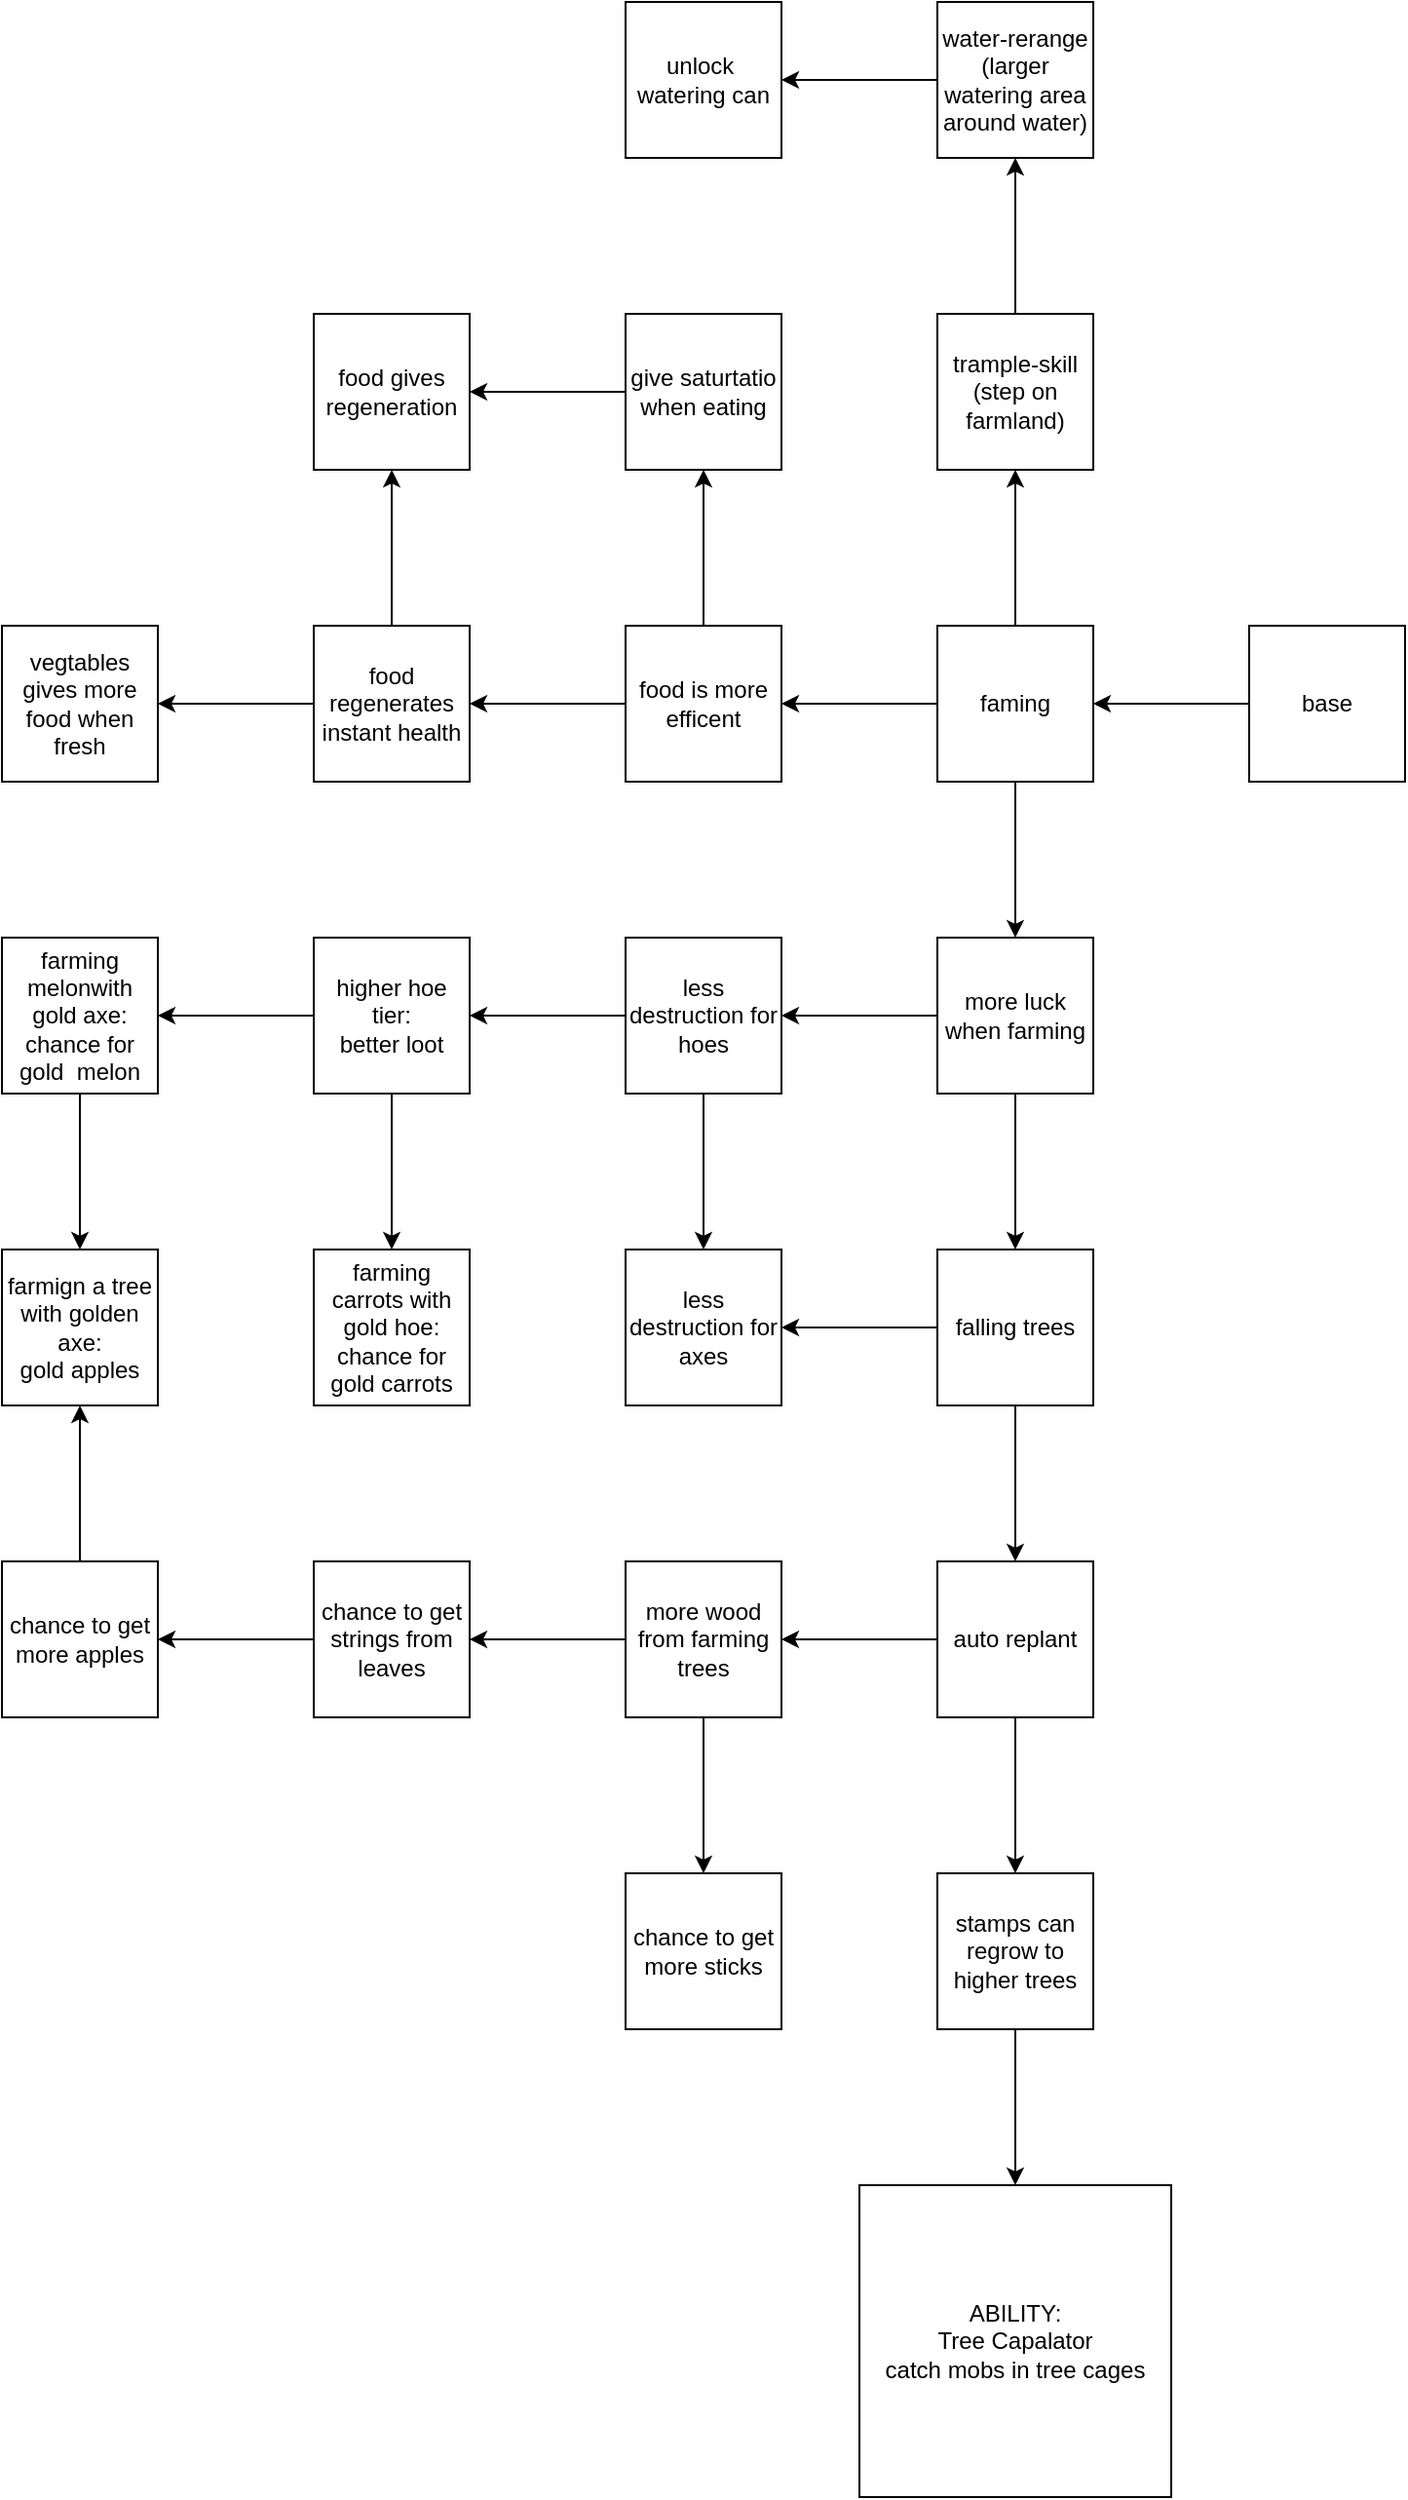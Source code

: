 <mxfile version="20.5.3" type="embed"><diagram id="23iRSUPoRavnBvh4doch" name="Page-1"><mxGraphModel dx="1402" dy="1741" grid="1" gridSize="10" guides="1" tooltips="1" connect="1" arrows="1" fold="1" page="1" pageScale="1" pageWidth="827" pageHeight="1169" math="0" shadow="0"><root><mxCell id="0"/><mxCell id="1" parent="0"/><mxCell id="4" style="edgeStyle=orthogonalEdgeStyle;rounded=0;orthogonalLoop=1;jettySize=auto;html=1;entryX=1;entryY=0.5;entryDx=0;entryDy=0;" parent="1" source="2" target="3" edge="1"><mxGeometry relative="1" as="geometry"/></mxCell><mxCell id="2" value="base" style="rounded=0;whiteSpace=wrap;html=1;" parent="1" vertex="1"><mxGeometry x="240" y="160" width="80" height="80" as="geometry"/></mxCell><mxCell id="6" style="edgeStyle=orthogonalEdgeStyle;rounded=0;orthogonalLoop=1;jettySize=auto;html=1;entryX=1;entryY=0.5;entryDx=0;entryDy=0;" parent="1" source="3" target="5" edge="1"><mxGeometry relative="1" as="geometry"/></mxCell><mxCell id="8" style="edgeStyle=orthogonalEdgeStyle;rounded=0;orthogonalLoop=1;jettySize=auto;html=1;entryX=0.5;entryY=1;entryDx=0;entryDy=0;" parent="1" source="3" target="7" edge="1"><mxGeometry relative="1" as="geometry"/></mxCell><mxCell id="14" style="edgeStyle=orthogonalEdgeStyle;rounded=0;orthogonalLoop=1;jettySize=auto;html=1;" parent="1" source="3" target="13" edge="1"><mxGeometry relative="1" as="geometry"/></mxCell><mxCell id="3" value="faming" style="rounded=0;whiteSpace=wrap;html=1;" parent="1" vertex="1"><mxGeometry x="80" y="160" width="80" height="80" as="geometry"/></mxCell><mxCell id="52" style="edgeStyle=orthogonalEdgeStyle;rounded=0;orthogonalLoop=1;jettySize=auto;html=1;" edge="1" parent="1" source="5" target="51"><mxGeometry relative="1" as="geometry"/></mxCell><mxCell id="55" style="edgeStyle=orthogonalEdgeStyle;rounded=0;orthogonalLoop=1;jettySize=auto;html=1;entryX=0.5;entryY=1;entryDx=0;entryDy=0;" edge="1" parent="1" source="5" target="53"><mxGeometry relative="1" as="geometry"/></mxCell><mxCell id="5" value="food is more efficent" style="rounded=0;whiteSpace=wrap;html=1;" parent="1" vertex="1"><mxGeometry x="-80" y="160" width="80" height="80" as="geometry"/></mxCell><mxCell id="10" style="edgeStyle=orthogonalEdgeStyle;rounded=0;orthogonalLoop=1;jettySize=auto;html=1;" parent="1" source="7" target="9" edge="1"><mxGeometry relative="1" as="geometry"/></mxCell><mxCell id="7" value="trample-skill&lt;br&gt;(step on farmland)" style="rounded=0;whiteSpace=wrap;html=1;" parent="1" vertex="1"><mxGeometry x="80" width="80" height="80" as="geometry"/></mxCell><mxCell id="12" style="edgeStyle=orthogonalEdgeStyle;rounded=0;orthogonalLoop=1;jettySize=auto;html=1;" parent="1" source="9" target="11" edge="1"><mxGeometry relative="1" as="geometry"/></mxCell><mxCell id="9" value="water-rerange&lt;br&gt;(larger watering area around water)" style="rounded=0;whiteSpace=wrap;html=1;" parent="1" vertex="1"><mxGeometry x="80" y="-160" width="80" height="80" as="geometry"/></mxCell><mxCell id="11" value="unlock&amp;nbsp;&lt;br&gt;watering can" style="rounded=0;whiteSpace=wrap;html=1;" parent="1" vertex="1"><mxGeometry x="-80" y="-160" width="80" height="80" as="geometry"/></mxCell><mxCell id="16" style="edgeStyle=orthogonalEdgeStyle;rounded=0;orthogonalLoop=1;jettySize=auto;html=1;" parent="1" source="13" target="15" edge="1"><mxGeometry relative="1" as="geometry"/></mxCell><mxCell id="28" style="edgeStyle=orthogonalEdgeStyle;rounded=0;orthogonalLoop=1;jettySize=auto;html=1;" edge="1" parent="1" source="13" target="27"><mxGeometry relative="1" as="geometry"/></mxCell><mxCell id="13" value="more luck when farming" style="rounded=0;whiteSpace=wrap;html=1;" parent="1" vertex="1"><mxGeometry x="80" y="320" width="80" height="80" as="geometry"/></mxCell><mxCell id="18" style="edgeStyle=orthogonalEdgeStyle;rounded=0;orthogonalLoop=1;jettySize=auto;html=1;" edge="1" parent="1" source="15" target="17"><mxGeometry relative="1" as="geometry"/></mxCell><mxCell id="30" style="edgeStyle=orthogonalEdgeStyle;rounded=0;orthogonalLoop=1;jettySize=auto;html=1;" edge="1" parent="1" source="15" target="29"><mxGeometry relative="1" as="geometry"/></mxCell><mxCell id="15" value="less destruction for hoes" style="rounded=0;whiteSpace=wrap;html=1;" parent="1" vertex="1"><mxGeometry x="-80" y="320" width="80" height="80" as="geometry"/></mxCell><mxCell id="20" style="edgeStyle=orthogonalEdgeStyle;rounded=0;orthogonalLoop=1;jettySize=auto;html=1;" edge="1" parent="1" source="17" target="19"><mxGeometry relative="1" as="geometry"/></mxCell><mxCell id="24" style="edgeStyle=orthogonalEdgeStyle;rounded=0;orthogonalLoop=1;jettySize=auto;html=1;entryX=1;entryY=0.5;entryDx=0;entryDy=0;" edge="1" parent="1" source="17" target="21"><mxGeometry relative="1" as="geometry"/></mxCell><mxCell id="17" value="higher hoe tier:&lt;br&gt;better loot" style="rounded=0;whiteSpace=wrap;html=1;" vertex="1" parent="1"><mxGeometry x="-240" y="320" width="80" height="80" as="geometry"/></mxCell><mxCell id="26" style="edgeStyle=orthogonalEdgeStyle;rounded=0;orthogonalLoop=1;jettySize=auto;html=1;entryX=0.5;entryY=0;entryDx=0;entryDy=0;exitX=0.5;exitY=1;exitDx=0;exitDy=0;" edge="1" parent="1" source="21" target="25"><mxGeometry relative="1" as="geometry"/></mxCell><mxCell id="19" value="farming carrots with gold hoe:&lt;br&gt;chance for gold carrots" style="rounded=0;whiteSpace=wrap;html=1;" vertex="1" parent="1"><mxGeometry x="-240" y="480" width="80" height="80" as="geometry"/></mxCell><mxCell id="21" value="farming melonwith gold axe:&lt;br&gt;chance for gold&amp;nbsp; melon" style="rounded=0;whiteSpace=wrap;html=1;" vertex="1" parent="1"><mxGeometry x="-400" y="320" width="80" height="80" as="geometry"/></mxCell><mxCell id="25" value="farmign a tree with golden axe:&lt;br&gt;gold apples" style="rounded=0;whiteSpace=wrap;html=1;" vertex="1" parent="1"><mxGeometry x="-400" y="480" width="80" height="80" as="geometry"/></mxCell><mxCell id="31" style="edgeStyle=orthogonalEdgeStyle;rounded=0;orthogonalLoop=1;jettySize=auto;html=1;entryX=1;entryY=0.5;entryDx=0;entryDy=0;" edge="1" parent="1" source="27" target="29"><mxGeometry relative="1" as="geometry"/></mxCell><mxCell id="33" style="edgeStyle=orthogonalEdgeStyle;rounded=0;orthogonalLoop=1;jettySize=auto;html=1;" edge="1" parent="1" source="27" target="32"><mxGeometry relative="1" as="geometry"/></mxCell><mxCell id="27" value="falling trees" style="rounded=0;whiteSpace=wrap;html=1;" vertex="1" parent="1"><mxGeometry x="80" y="480" width="80" height="80" as="geometry"/></mxCell><mxCell id="29" value="less destruction for axes" style="rounded=0;whiteSpace=wrap;html=1;" vertex="1" parent="1"><mxGeometry x="-80" y="480" width="80" height="80" as="geometry"/></mxCell><mxCell id="35" style="edgeStyle=orthogonalEdgeStyle;rounded=0;orthogonalLoop=1;jettySize=auto;html=1;" edge="1" parent="1" source="32" target="34"><mxGeometry relative="1" as="geometry"/></mxCell><mxCell id="37" style="edgeStyle=orthogonalEdgeStyle;rounded=0;orthogonalLoop=1;jettySize=auto;html=1;" edge="1" parent="1" source="32" target="36"><mxGeometry relative="1" as="geometry"/></mxCell><mxCell id="32" value="auto replant" style="rounded=0;whiteSpace=wrap;html=1;" vertex="1" parent="1"><mxGeometry x="80" y="640" width="80" height="80" as="geometry"/></mxCell><mxCell id="48" style="edgeStyle=orthogonalEdgeStyle;rounded=0;orthogonalLoop=1;jettySize=auto;html=1;" edge="1" parent="1" source="34" target="47"><mxGeometry relative="1" as="geometry"/></mxCell><mxCell id="34" value="stamps can regrow to higher trees" style="rounded=0;whiteSpace=wrap;html=1;" vertex="1" parent="1"><mxGeometry x="80" y="800" width="80" height="80" as="geometry"/></mxCell><mxCell id="39" style="edgeStyle=orthogonalEdgeStyle;rounded=0;orthogonalLoop=1;jettySize=auto;html=1;" edge="1" parent="1" source="36" target="38"><mxGeometry relative="1" as="geometry"/></mxCell><mxCell id="44" style="edgeStyle=orthogonalEdgeStyle;rounded=0;orthogonalLoop=1;jettySize=auto;html=1;" edge="1" parent="1" source="36" target="43"><mxGeometry relative="1" as="geometry"/></mxCell><mxCell id="36" value="more wood from farming trees" style="rounded=0;whiteSpace=wrap;html=1;" vertex="1" parent="1"><mxGeometry x="-80" y="640" width="80" height="80" as="geometry"/></mxCell><mxCell id="41" style="edgeStyle=orthogonalEdgeStyle;rounded=0;orthogonalLoop=1;jettySize=auto;html=1;" edge="1" parent="1" source="38" target="40"><mxGeometry relative="1" as="geometry"/></mxCell><mxCell id="38" value="chance to get strings from leaves" style="rounded=0;whiteSpace=wrap;html=1;" vertex="1" parent="1"><mxGeometry x="-240" y="640" width="80" height="80" as="geometry"/></mxCell><mxCell id="42" style="edgeStyle=orthogonalEdgeStyle;rounded=0;orthogonalLoop=1;jettySize=auto;html=1;entryX=0.5;entryY=1;entryDx=0;entryDy=0;" edge="1" parent="1" source="40" target="25"><mxGeometry relative="1" as="geometry"/></mxCell><mxCell id="40" value="chance to get more apples" style="rounded=0;whiteSpace=wrap;html=1;" vertex="1" parent="1"><mxGeometry x="-400" y="640" width="80" height="80" as="geometry"/></mxCell><mxCell id="43" value="chance to get more sticks" style="rounded=0;whiteSpace=wrap;html=1;" vertex="1" parent="1"><mxGeometry x="-80" y="800" width="80" height="80" as="geometry"/></mxCell><mxCell id="47" value="ABILITY:&lt;br&gt;Tree Capalator&lt;br&gt;catch mobs in tree cages" style="rounded=0;whiteSpace=wrap;html=1;" vertex="1" parent="1"><mxGeometry x="40" y="960" width="160" height="160" as="geometry"/></mxCell><mxCell id="57" style="edgeStyle=orthogonalEdgeStyle;rounded=0;orthogonalLoop=1;jettySize=auto;html=1;" edge="1" parent="1" source="51" target="56"><mxGeometry relative="1" as="geometry"/></mxCell><mxCell id="60" style="edgeStyle=orthogonalEdgeStyle;rounded=0;orthogonalLoop=1;jettySize=auto;html=1;" edge="1" parent="1" source="51" target="59"><mxGeometry relative="1" as="geometry"/></mxCell><mxCell id="51" value="food regenerates instant health" style="rounded=0;whiteSpace=wrap;html=1;" vertex="1" parent="1"><mxGeometry x="-240" y="160" width="80" height="80" as="geometry"/></mxCell><mxCell id="58" style="edgeStyle=orthogonalEdgeStyle;rounded=0;orthogonalLoop=1;jettySize=auto;html=1;" edge="1" parent="1" source="53" target="56"><mxGeometry relative="1" as="geometry"/></mxCell><mxCell id="53" value="give saturtatio when eating" style="rounded=0;whiteSpace=wrap;html=1;" vertex="1" parent="1"><mxGeometry x="-80" width="80" height="80" as="geometry"/></mxCell><mxCell id="56" value="food gives regeneration" style="rounded=0;whiteSpace=wrap;html=1;" vertex="1" parent="1"><mxGeometry x="-240" width="80" height="80" as="geometry"/></mxCell><mxCell id="59" value="vegtables gives more food when fresh" style="rounded=0;whiteSpace=wrap;html=1;" vertex="1" parent="1"><mxGeometry x="-400" y="160" width="80" height="80" as="geometry"/></mxCell></root></mxGraphModel></diagram></mxfile>
